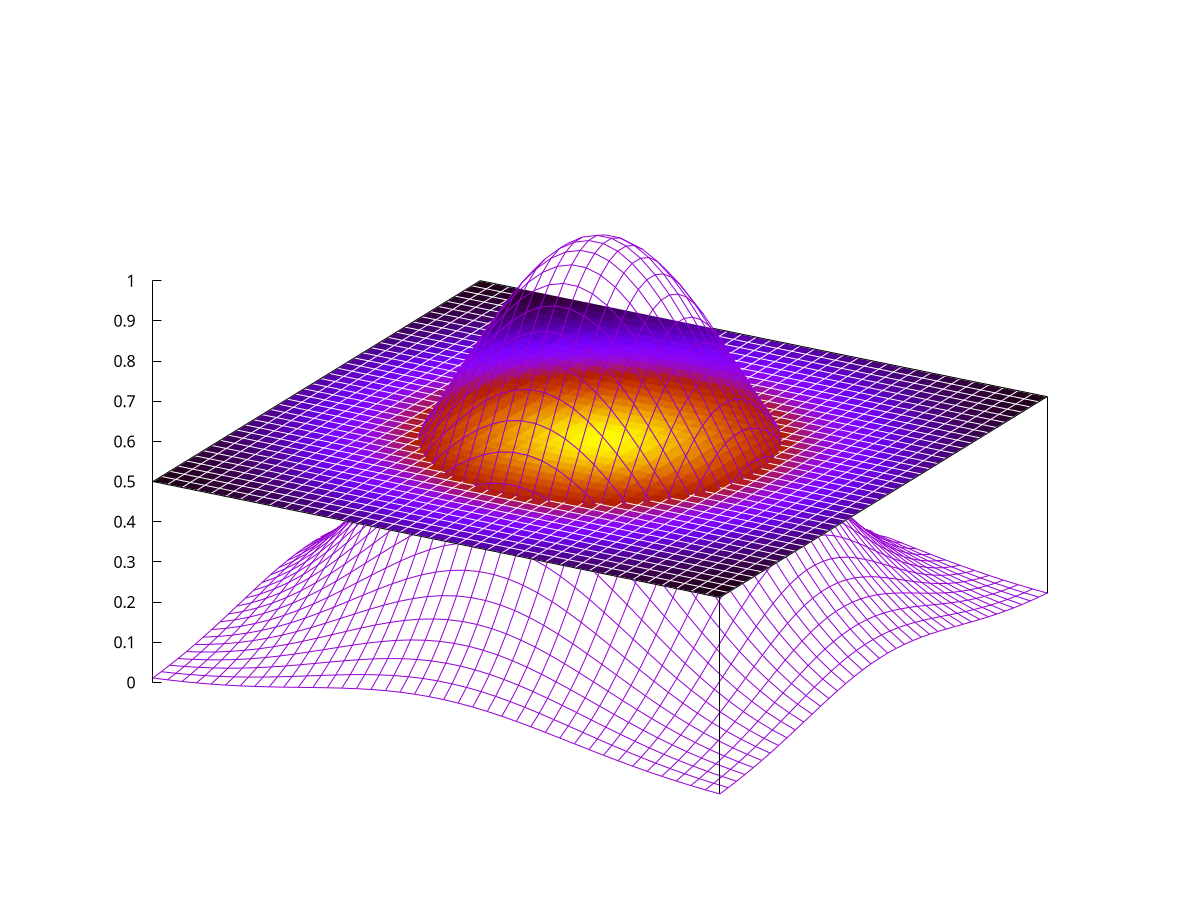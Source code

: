 set samp 40
set iso 40
set yrange [-1.5:1.5]
set xrange [-1.5:1.5]
unset ytics
unset xtics
unset key
unset colorbox
set hidden3d front
a = .5
set xyplane at a
f(x,y) = exp(-x**2-y**2)
splot f(x,y) with pm3d at b, f(x,y) with lines, a with lines lt -100
